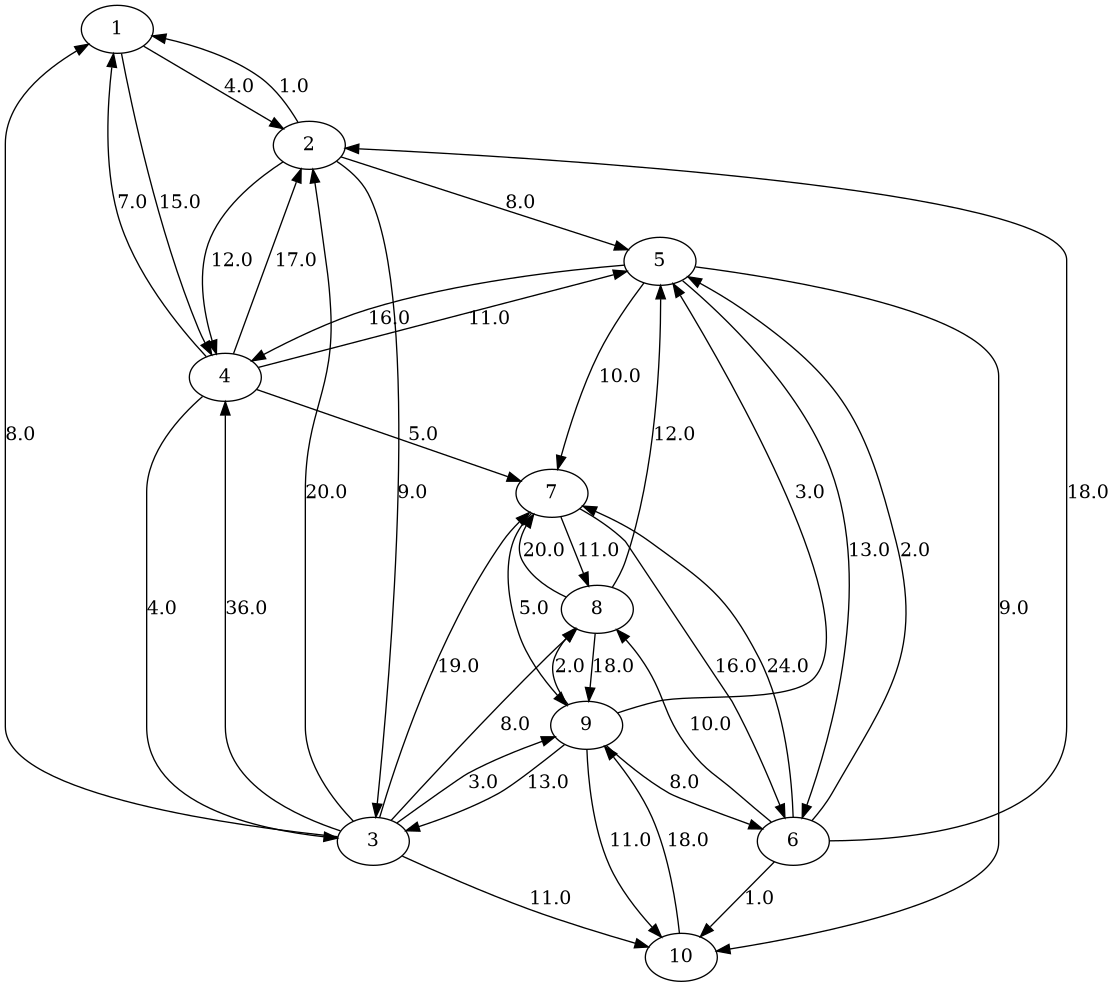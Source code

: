 @startuml
'https://plantuml.com/sequence-diagram

digraph G {
1 -> 2 [label = 4.0]
1 -> 4 [label = 15.0]
4 -> 1 [label = 7.0]
4 -> 2 [label = 17.0]
4 -> 3 [label = 4.0]
4 -> 5 [label = 11.0]
4 -> 7 [label = 5.0]
2 -> 1 [label = 1.0]
2 -> 3 [label = 9.0]
2 -> 4 [label = 12.0]
2 -> 5 [label = 8.0]
3 -> 1 [label = 8.0]
3 -> 2 [label = 20.0]
3 -> 4 [label = 36.0]
3 -> 7 [label = 19.0]
3 -> 8 [label = 8.0]
3 -> 9 [label = 3.0]
3 -> 10 [label = 11.0]
5 -> 4 [label = 16.0]
5 -> 6 [label = 13.0]
5 -> 7 [label = 10.0]
5 -> 10 [label = 9.0]
7 -> 6 [label = 16.0]
7 -> 8 [label = 11.0]
7 -> 9 [label = 5.0]
8 -> 5 [label = 12.0]
8 -> 7 [label = 20.0]
8 -> 9 [label = 18.0]
9 -> 3 [label = 13.0]
9 -> 5 [label = 3.0]
9 -> 6 [label = 8.0]
9 -> 8 [label = 2.0]
9 -> 10 [label = 11.0]
10 -> 9 [label = 18.0]
6 -> 2 [label = 18.0]
6 -> 5 [label = 2.0]
6 -> 7 [label = 24.0]
6 -> 8 [label = 10.0]
6 -> 10 [label = 1.0]
}
@enduml